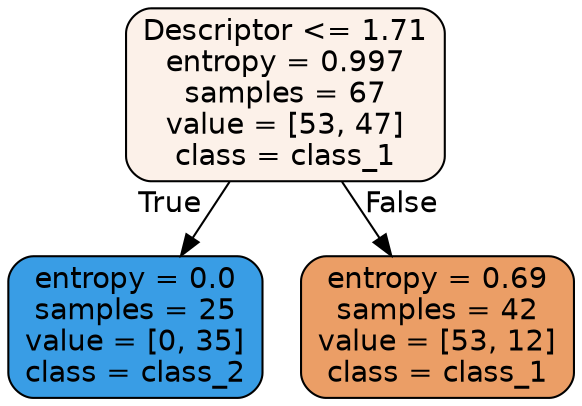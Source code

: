 digraph Tree {
node [shape=box, style="filled, rounded", color="black", fontname="helvetica"] ;
edge [fontname="helvetica"] ;
0 [label="Descriptor <= 1.71\nentropy = 0.997\nsamples = 67\nvalue = [53, 47]\nclass = class_1", fillcolor="#fcf1e9"] ;
1 [label="entropy = 0.0\nsamples = 25\nvalue = [0, 35]\nclass = class_2", fillcolor="#399de5"] ;
0 -> 1 [labeldistance=2.5, labelangle=45, headlabel="True"] ;
2 [label="entropy = 0.69\nsamples = 42\nvalue = [53, 12]\nclass = class_1", fillcolor="#eb9e66"] ;
0 -> 2 [labeldistance=2.5, labelangle=-45, headlabel="False"] ;
}